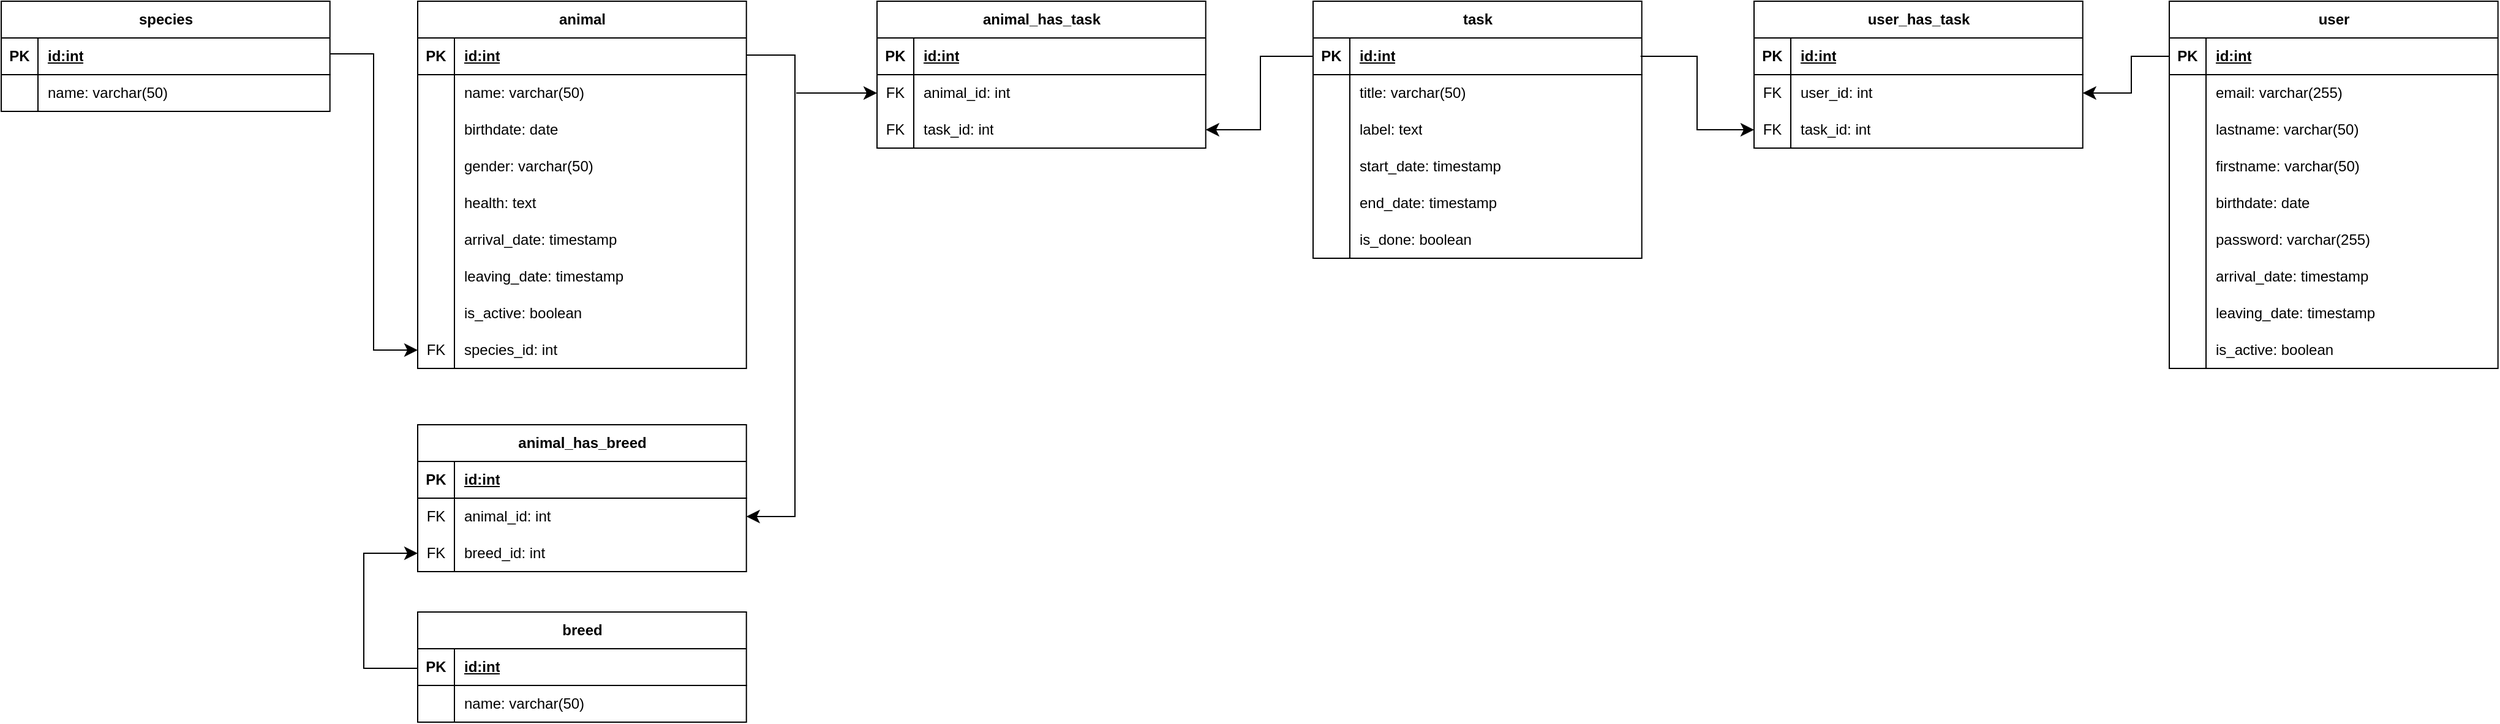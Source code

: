 <mxfile version="24.8.6">
  <diagram name="Page-1" id="ynjFzioB9sbgWigCWngJ">
    <mxGraphModel dx="1450" dy="522" grid="0" gridSize="10" guides="1" tooltips="1" connect="1" arrows="1" fold="1" page="0" pageScale="1" pageWidth="827" pageHeight="1169" background="#ffffff" math="0" shadow="0">
      <root>
        <mxCell id="0" />
        <mxCell id="1" parent="0" />
        <mxCell id="4C0OOVaGoJYogmDqNnLf-41" value="animal" style="shape=table;startSize=30;container=1;collapsible=1;childLayout=tableLayout;fixedRows=1;rowLines=0;fontStyle=1;align=center;resizeLast=1;html=1;" parent="1" vertex="1">
          <mxGeometry x="307" y="56" width="268.357" height="300" as="geometry" />
        </mxCell>
        <mxCell id="4C0OOVaGoJYogmDqNnLf-42" value="" style="shape=tableRow;horizontal=0;startSize=0;swimlaneHead=0;swimlaneBody=0;fillColor=none;collapsible=0;dropTarget=0;points=[[0,0.5],[1,0.5]];portConstraint=eastwest;top=0;left=0;right=0;bottom=1;" parent="4C0OOVaGoJYogmDqNnLf-41" vertex="1">
          <mxGeometry y="30" width="268.357" height="30" as="geometry" />
        </mxCell>
        <mxCell id="4C0OOVaGoJYogmDqNnLf-43" value="PK" style="shape=partialRectangle;connectable=0;fillColor=none;top=0;left=0;bottom=0;right=0;fontStyle=1;overflow=hidden;whiteSpace=wrap;html=1;" parent="4C0OOVaGoJYogmDqNnLf-42" vertex="1">
          <mxGeometry width="30" height="30" as="geometry">
            <mxRectangle width="30" height="30" as="alternateBounds" />
          </mxGeometry>
        </mxCell>
        <mxCell id="4C0OOVaGoJYogmDqNnLf-44" value="id:int" style="shape=partialRectangle;connectable=0;fillColor=none;top=0;left=0;bottom=0;right=0;align=left;spacingLeft=6;fontStyle=5;overflow=hidden;whiteSpace=wrap;html=1;" parent="4C0OOVaGoJYogmDqNnLf-42" vertex="1">
          <mxGeometry x="30" width="238.357" height="30" as="geometry">
            <mxRectangle width="238.357" height="30" as="alternateBounds" />
          </mxGeometry>
        </mxCell>
        <mxCell id="4C0OOVaGoJYogmDqNnLf-45" value="" style="shape=tableRow;horizontal=0;startSize=0;swimlaneHead=0;swimlaneBody=0;fillColor=none;collapsible=0;dropTarget=0;points=[[0,0.5],[1,0.5]];portConstraint=eastwest;top=0;left=0;right=0;bottom=0;" parent="4C0OOVaGoJYogmDqNnLf-41" vertex="1">
          <mxGeometry y="60" width="268.357" height="30" as="geometry" />
        </mxCell>
        <mxCell id="4C0OOVaGoJYogmDqNnLf-46" value="" style="shape=partialRectangle;connectable=0;fillColor=none;top=0;left=0;bottom=0;right=0;editable=1;overflow=hidden;whiteSpace=wrap;html=1;" parent="4C0OOVaGoJYogmDqNnLf-45" vertex="1">
          <mxGeometry width="30" height="30" as="geometry">
            <mxRectangle width="30" height="30" as="alternateBounds" />
          </mxGeometry>
        </mxCell>
        <mxCell id="4C0OOVaGoJYogmDqNnLf-47" value="name: varchar(50)" style="shape=partialRectangle;connectable=0;fillColor=none;top=0;left=0;bottom=0;right=0;align=left;spacingLeft=6;overflow=hidden;whiteSpace=wrap;html=1;" parent="4C0OOVaGoJYogmDqNnLf-45" vertex="1">
          <mxGeometry x="30" width="238.357" height="30" as="geometry">
            <mxRectangle width="238.357" height="30" as="alternateBounds" />
          </mxGeometry>
        </mxCell>
        <mxCell id="4C0OOVaGoJYogmDqNnLf-48" value="" style="shape=tableRow;horizontal=0;startSize=0;swimlaneHead=0;swimlaneBody=0;fillColor=none;collapsible=0;dropTarget=0;points=[[0,0.5],[1,0.5]];portConstraint=eastwest;top=0;left=0;right=0;bottom=0;" parent="4C0OOVaGoJYogmDqNnLf-41" vertex="1">
          <mxGeometry y="90" width="268.357" height="30" as="geometry" />
        </mxCell>
        <mxCell id="4C0OOVaGoJYogmDqNnLf-49" value="" style="shape=partialRectangle;connectable=0;fillColor=none;top=0;left=0;bottom=0;right=0;editable=1;overflow=hidden;whiteSpace=wrap;html=1;" parent="4C0OOVaGoJYogmDqNnLf-48" vertex="1">
          <mxGeometry width="30" height="30" as="geometry">
            <mxRectangle width="30" height="30" as="alternateBounds" />
          </mxGeometry>
        </mxCell>
        <mxCell id="4C0OOVaGoJYogmDqNnLf-50" value="birthdate: date" style="shape=partialRectangle;connectable=0;fillColor=none;top=0;left=0;bottom=0;right=0;align=left;spacingLeft=6;overflow=hidden;whiteSpace=wrap;html=1;" parent="4C0OOVaGoJYogmDqNnLf-48" vertex="1">
          <mxGeometry x="30" width="238.357" height="30" as="geometry">
            <mxRectangle width="238.357" height="30" as="alternateBounds" />
          </mxGeometry>
        </mxCell>
        <mxCell id="4C0OOVaGoJYogmDqNnLf-51" value="" style="shape=tableRow;horizontal=0;startSize=0;swimlaneHead=0;swimlaneBody=0;fillColor=none;collapsible=0;dropTarget=0;points=[[0,0.5],[1,0.5]];portConstraint=eastwest;top=0;left=0;right=0;bottom=0;" parent="4C0OOVaGoJYogmDqNnLf-41" vertex="1">
          <mxGeometry y="120" width="268.357" height="30" as="geometry" />
        </mxCell>
        <mxCell id="4C0OOVaGoJYogmDqNnLf-52" value="" style="shape=partialRectangle;connectable=0;fillColor=none;top=0;left=0;bottom=0;right=0;editable=1;overflow=hidden;whiteSpace=wrap;html=1;" parent="4C0OOVaGoJYogmDqNnLf-51" vertex="1">
          <mxGeometry width="30" height="30" as="geometry">
            <mxRectangle width="30" height="30" as="alternateBounds" />
          </mxGeometry>
        </mxCell>
        <mxCell id="4C0OOVaGoJYogmDqNnLf-53" value="gender: varchar(50)" style="shape=partialRectangle;connectable=0;fillColor=none;top=0;left=0;bottom=0;right=0;align=left;spacingLeft=6;overflow=hidden;whiteSpace=wrap;html=1;" parent="4C0OOVaGoJYogmDqNnLf-51" vertex="1">
          <mxGeometry x="30" width="238.357" height="30" as="geometry">
            <mxRectangle width="238.357" height="30" as="alternateBounds" />
          </mxGeometry>
        </mxCell>
        <mxCell id="4C0OOVaGoJYogmDqNnLf-58" style="shape=tableRow;horizontal=0;startSize=0;swimlaneHead=0;swimlaneBody=0;fillColor=none;collapsible=0;dropTarget=0;points=[[0,0.5],[1,0.5]];portConstraint=eastwest;top=0;left=0;right=0;bottom=0;" parent="4C0OOVaGoJYogmDqNnLf-41" vertex="1">
          <mxGeometry y="150" width="268.357" height="30" as="geometry" />
        </mxCell>
        <mxCell id="4C0OOVaGoJYogmDqNnLf-59" style="shape=partialRectangle;connectable=0;fillColor=none;top=0;left=0;bottom=0;right=0;editable=1;overflow=hidden;whiteSpace=wrap;html=1;" parent="4C0OOVaGoJYogmDqNnLf-58" vertex="1">
          <mxGeometry width="30" height="30" as="geometry">
            <mxRectangle width="30" height="30" as="alternateBounds" />
          </mxGeometry>
        </mxCell>
        <mxCell id="4C0OOVaGoJYogmDqNnLf-60" value="health: text" style="shape=partialRectangle;connectable=0;fillColor=none;top=0;left=0;bottom=0;right=0;align=left;spacingLeft=6;overflow=hidden;whiteSpace=wrap;html=1;" parent="4C0OOVaGoJYogmDqNnLf-58" vertex="1">
          <mxGeometry x="30" width="238.357" height="30" as="geometry">
            <mxRectangle width="238.357" height="30" as="alternateBounds" />
          </mxGeometry>
        </mxCell>
        <mxCell id="4C0OOVaGoJYogmDqNnLf-61" style="shape=tableRow;horizontal=0;startSize=0;swimlaneHead=0;swimlaneBody=0;fillColor=none;collapsible=0;dropTarget=0;points=[[0,0.5],[1,0.5]];portConstraint=eastwest;top=0;left=0;right=0;bottom=0;" parent="4C0OOVaGoJYogmDqNnLf-41" vertex="1">
          <mxGeometry y="180" width="268.357" height="30" as="geometry" />
        </mxCell>
        <mxCell id="4C0OOVaGoJYogmDqNnLf-62" style="shape=partialRectangle;connectable=0;fillColor=none;top=0;left=0;bottom=0;right=0;editable=1;overflow=hidden;whiteSpace=wrap;html=1;" parent="4C0OOVaGoJYogmDqNnLf-61" vertex="1">
          <mxGeometry width="30" height="30" as="geometry">
            <mxRectangle width="30" height="30" as="alternateBounds" />
          </mxGeometry>
        </mxCell>
        <mxCell id="4C0OOVaGoJYogmDqNnLf-63" value="arrival_date: timestamp" style="shape=partialRectangle;connectable=0;fillColor=none;top=0;left=0;bottom=0;right=0;align=left;spacingLeft=6;overflow=hidden;whiteSpace=wrap;html=1;" parent="4C0OOVaGoJYogmDqNnLf-61" vertex="1">
          <mxGeometry x="30" width="238.357" height="30" as="geometry">
            <mxRectangle width="238.357" height="30" as="alternateBounds" />
          </mxGeometry>
        </mxCell>
        <mxCell id="4C0OOVaGoJYogmDqNnLf-64" style="shape=tableRow;horizontal=0;startSize=0;swimlaneHead=0;swimlaneBody=0;fillColor=none;collapsible=0;dropTarget=0;points=[[0,0.5],[1,0.5]];portConstraint=eastwest;top=0;left=0;right=0;bottom=0;" parent="4C0OOVaGoJYogmDqNnLf-41" vertex="1">
          <mxGeometry y="210" width="268.357" height="30" as="geometry" />
        </mxCell>
        <mxCell id="4C0OOVaGoJYogmDqNnLf-65" style="shape=partialRectangle;connectable=0;fillColor=none;top=0;left=0;bottom=0;right=0;editable=1;overflow=hidden;whiteSpace=wrap;html=1;" parent="4C0OOVaGoJYogmDqNnLf-64" vertex="1">
          <mxGeometry width="30" height="30" as="geometry">
            <mxRectangle width="30" height="30" as="alternateBounds" />
          </mxGeometry>
        </mxCell>
        <mxCell id="4C0OOVaGoJYogmDqNnLf-66" value="leaving_date: timestamp" style="shape=partialRectangle;connectable=0;fillColor=none;top=0;left=0;bottom=0;right=0;align=left;spacingLeft=6;overflow=hidden;whiteSpace=wrap;html=1;" parent="4C0OOVaGoJYogmDqNnLf-64" vertex="1">
          <mxGeometry x="30" width="238.357" height="30" as="geometry">
            <mxRectangle width="238.357" height="30" as="alternateBounds" />
          </mxGeometry>
        </mxCell>
        <mxCell id="4C0OOVaGoJYogmDqNnLf-67" style="shape=tableRow;horizontal=0;startSize=0;swimlaneHead=0;swimlaneBody=0;fillColor=none;collapsible=0;dropTarget=0;points=[[0,0.5],[1,0.5]];portConstraint=eastwest;top=0;left=0;right=0;bottom=0;" parent="4C0OOVaGoJYogmDqNnLf-41" vertex="1">
          <mxGeometry y="240" width="268.357" height="30" as="geometry" />
        </mxCell>
        <mxCell id="4C0OOVaGoJYogmDqNnLf-68" style="shape=partialRectangle;connectable=0;fillColor=none;top=0;left=0;bottom=0;right=0;editable=1;overflow=hidden;whiteSpace=wrap;html=1;" parent="4C0OOVaGoJYogmDqNnLf-67" vertex="1">
          <mxGeometry width="30" height="30" as="geometry">
            <mxRectangle width="30" height="30" as="alternateBounds" />
          </mxGeometry>
        </mxCell>
        <mxCell id="4C0OOVaGoJYogmDqNnLf-69" value="is_active: boolean" style="shape=partialRectangle;connectable=0;fillColor=none;top=0;left=0;bottom=0;right=0;align=left;spacingLeft=6;overflow=hidden;whiteSpace=wrap;html=1;" parent="4C0OOVaGoJYogmDqNnLf-67" vertex="1">
          <mxGeometry x="30" width="238.357" height="30" as="geometry">
            <mxRectangle width="238.357" height="30" as="alternateBounds" />
          </mxGeometry>
        </mxCell>
        <mxCell id="4C0OOVaGoJYogmDqNnLf-70" style="shape=tableRow;horizontal=0;startSize=0;swimlaneHead=0;swimlaneBody=0;fillColor=none;collapsible=0;dropTarget=0;points=[[0,0.5],[1,0.5]];portConstraint=eastwest;top=0;left=0;right=0;bottom=0;" parent="4C0OOVaGoJYogmDqNnLf-41" vertex="1">
          <mxGeometry y="270" width="268.357" height="30" as="geometry" />
        </mxCell>
        <mxCell id="4C0OOVaGoJYogmDqNnLf-71" value="FK" style="shape=partialRectangle;connectable=0;fillColor=none;top=0;left=0;bottom=0;right=0;editable=1;overflow=hidden;whiteSpace=wrap;html=1;" parent="4C0OOVaGoJYogmDqNnLf-70" vertex="1">
          <mxGeometry width="30" height="30" as="geometry">
            <mxRectangle width="30" height="30" as="alternateBounds" />
          </mxGeometry>
        </mxCell>
        <mxCell id="4C0OOVaGoJYogmDqNnLf-72" value="species_id: int" style="shape=partialRectangle;connectable=0;fillColor=none;top=0;left=0;bottom=0;right=0;align=left;spacingLeft=6;overflow=hidden;whiteSpace=wrap;html=1;" parent="4C0OOVaGoJYogmDqNnLf-70" vertex="1">
          <mxGeometry x="30" width="238.357" height="30" as="geometry">
            <mxRectangle width="238.357" height="30" as="alternateBounds" />
          </mxGeometry>
        </mxCell>
        <mxCell id="4C0OOVaGoJYogmDqNnLf-87" value="species" style="shape=table;startSize=30;container=1;collapsible=1;childLayout=tableLayout;fixedRows=1;rowLines=0;fontStyle=1;align=center;resizeLast=1;html=1;" parent="1" vertex="1">
          <mxGeometry x="-33" y="56" width="268.357" height="90" as="geometry" />
        </mxCell>
        <mxCell id="4C0OOVaGoJYogmDqNnLf-88" value="" style="shape=tableRow;horizontal=0;startSize=0;swimlaneHead=0;swimlaneBody=0;fillColor=none;collapsible=0;dropTarget=0;points=[[0,0.5],[1,0.5]];portConstraint=eastwest;top=0;left=0;right=0;bottom=1;" parent="4C0OOVaGoJYogmDqNnLf-87" vertex="1">
          <mxGeometry y="30" width="268.357" height="30" as="geometry" />
        </mxCell>
        <mxCell id="4C0OOVaGoJYogmDqNnLf-89" value="PK" style="shape=partialRectangle;connectable=0;fillColor=none;top=0;left=0;bottom=0;right=0;fontStyle=1;overflow=hidden;whiteSpace=wrap;html=1;" parent="4C0OOVaGoJYogmDqNnLf-88" vertex="1">
          <mxGeometry width="30" height="30" as="geometry">
            <mxRectangle width="30" height="30" as="alternateBounds" />
          </mxGeometry>
        </mxCell>
        <mxCell id="4C0OOVaGoJYogmDqNnLf-90" value="id:int" style="shape=partialRectangle;connectable=0;fillColor=none;top=0;left=0;bottom=0;right=0;align=left;spacingLeft=6;fontStyle=5;overflow=hidden;whiteSpace=wrap;html=1;" parent="4C0OOVaGoJYogmDqNnLf-88" vertex="1">
          <mxGeometry x="30" width="238.357" height="30" as="geometry">
            <mxRectangle width="238.357" height="30" as="alternateBounds" />
          </mxGeometry>
        </mxCell>
        <mxCell id="4C0OOVaGoJYogmDqNnLf-91" value="" style="shape=tableRow;horizontal=0;startSize=0;swimlaneHead=0;swimlaneBody=0;fillColor=none;collapsible=0;dropTarget=0;points=[[0,0.5],[1,0.5]];portConstraint=eastwest;top=0;left=0;right=0;bottom=0;" parent="4C0OOVaGoJYogmDqNnLf-87" vertex="1">
          <mxGeometry y="60" width="268.357" height="30" as="geometry" />
        </mxCell>
        <mxCell id="4C0OOVaGoJYogmDqNnLf-92" value="" style="shape=partialRectangle;connectable=0;fillColor=none;top=0;left=0;bottom=0;right=0;editable=1;overflow=hidden;whiteSpace=wrap;html=1;" parent="4C0OOVaGoJYogmDqNnLf-91" vertex="1">
          <mxGeometry width="30" height="30" as="geometry">
            <mxRectangle width="30" height="30" as="alternateBounds" />
          </mxGeometry>
        </mxCell>
        <mxCell id="4C0OOVaGoJYogmDqNnLf-93" value="name: varchar(50)" style="shape=partialRectangle;connectable=0;fillColor=none;top=0;left=0;bottom=0;right=0;align=left;spacingLeft=6;overflow=hidden;whiteSpace=wrap;html=1;" parent="4C0OOVaGoJYogmDqNnLf-91" vertex="1">
          <mxGeometry x="30" width="238.357" height="30" as="geometry">
            <mxRectangle width="238.357" height="30" as="alternateBounds" />
          </mxGeometry>
        </mxCell>
        <mxCell id="4C0OOVaGoJYogmDqNnLf-115" value="animal_has_breed" style="shape=table;startSize=30;container=1;collapsible=1;childLayout=tableLayout;fixedRows=1;rowLines=0;fontStyle=1;align=center;resizeLast=1;html=1;" parent="1" vertex="1">
          <mxGeometry x="307" y="402" width="268.357" height="120" as="geometry" />
        </mxCell>
        <mxCell id="4C0OOVaGoJYogmDqNnLf-116" value="" style="shape=tableRow;horizontal=0;startSize=0;swimlaneHead=0;swimlaneBody=0;fillColor=none;collapsible=0;dropTarget=0;points=[[0,0.5],[1,0.5]];portConstraint=eastwest;top=0;left=0;right=0;bottom=1;" parent="4C0OOVaGoJYogmDqNnLf-115" vertex="1">
          <mxGeometry y="30" width="268.357" height="30" as="geometry" />
        </mxCell>
        <mxCell id="4C0OOVaGoJYogmDqNnLf-117" value="PK" style="shape=partialRectangle;connectable=0;fillColor=none;top=0;left=0;bottom=0;right=0;fontStyle=1;overflow=hidden;whiteSpace=wrap;html=1;" parent="4C0OOVaGoJYogmDqNnLf-116" vertex="1">
          <mxGeometry width="30" height="30" as="geometry">
            <mxRectangle width="30" height="30" as="alternateBounds" />
          </mxGeometry>
        </mxCell>
        <mxCell id="4C0OOVaGoJYogmDqNnLf-118" value="id:int" style="shape=partialRectangle;connectable=0;fillColor=none;top=0;left=0;bottom=0;right=0;align=left;spacingLeft=6;fontStyle=5;overflow=hidden;whiteSpace=wrap;html=1;" parent="4C0OOVaGoJYogmDqNnLf-116" vertex="1">
          <mxGeometry x="30" width="238.357" height="30" as="geometry">
            <mxRectangle width="238.357" height="30" as="alternateBounds" />
          </mxGeometry>
        </mxCell>
        <mxCell id="4C0OOVaGoJYogmDqNnLf-119" value="" style="shape=tableRow;horizontal=0;startSize=0;swimlaneHead=0;swimlaneBody=0;fillColor=none;collapsible=0;dropTarget=0;points=[[0,0.5],[1,0.5]];portConstraint=eastwest;top=0;left=0;right=0;bottom=0;" parent="4C0OOVaGoJYogmDqNnLf-115" vertex="1">
          <mxGeometry y="60" width="268.357" height="30" as="geometry" />
        </mxCell>
        <mxCell id="4C0OOVaGoJYogmDqNnLf-120" value="FK" style="shape=partialRectangle;connectable=0;fillColor=none;top=0;left=0;bottom=0;right=0;editable=1;overflow=hidden;whiteSpace=wrap;html=1;" parent="4C0OOVaGoJYogmDqNnLf-119" vertex="1">
          <mxGeometry width="30" height="30" as="geometry">
            <mxRectangle width="30" height="30" as="alternateBounds" />
          </mxGeometry>
        </mxCell>
        <mxCell id="4C0OOVaGoJYogmDqNnLf-121" value="animal_id: int" style="shape=partialRectangle;connectable=0;fillColor=none;top=0;left=0;bottom=0;right=0;align=left;spacingLeft=6;overflow=hidden;whiteSpace=wrap;html=1;" parent="4C0OOVaGoJYogmDqNnLf-119" vertex="1">
          <mxGeometry x="30" width="238.357" height="30" as="geometry">
            <mxRectangle width="238.357" height="30" as="alternateBounds" />
          </mxGeometry>
        </mxCell>
        <mxCell id="4C0OOVaGoJYogmDqNnLf-122" style="shape=tableRow;horizontal=0;startSize=0;swimlaneHead=0;swimlaneBody=0;fillColor=none;collapsible=0;dropTarget=0;points=[[0,0.5],[1,0.5]];portConstraint=eastwest;top=0;left=0;right=0;bottom=0;" parent="4C0OOVaGoJYogmDqNnLf-115" vertex="1">
          <mxGeometry y="90" width="268.357" height="30" as="geometry" />
        </mxCell>
        <mxCell id="4C0OOVaGoJYogmDqNnLf-123" value="FK" style="shape=partialRectangle;connectable=0;fillColor=none;top=0;left=0;bottom=0;right=0;editable=1;overflow=hidden;whiteSpace=wrap;html=1;" parent="4C0OOVaGoJYogmDqNnLf-122" vertex="1">
          <mxGeometry width="30" height="30" as="geometry">
            <mxRectangle width="30" height="30" as="alternateBounds" />
          </mxGeometry>
        </mxCell>
        <mxCell id="4C0OOVaGoJYogmDqNnLf-124" value="breed_id: int" style="shape=partialRectangle;connectable=0;fillColor=none;top=0;left=0;bottom=0;right=0;align=left;spacingLeft=6;overflow=hidden;whiteSpace=wrap;html=1;" parent="4C0OOVaGoJYogmDqNnLf-122" vertex="1">
          <mxGeometry x="30" width="238.357" height="30" as="geometry">
            <mxRectangle width="238.357" height="30" as="alternateBounds" />
          </mxGeometry>
        </mxCell>
        <mxCell id="4C0OOVaGoJYogmDqNnLf-125" value="breed" style="shape=table;startSize=30;container=1;collapsible=1;childLayout=tableLayout;fixedRows=1;rowLines=0;fontStyle=1;align=center;resizeLast=1;html=1;" parent="1" vertex="1">
          <mxGeometry x="307" y="555" width="268.357" height="90" as="geometry" />
        </mxCell>
        <mxCell id="4C0OOVaGoJYogmDqNnLf-126" value="" style="shape=tableRow;horizontal=0;startSize=0;swimlaneHead=0;swimlaneBody=0;fillColor=none;collapsible=0;dropTarget=0;points=[[0,0.5],[1,0.5]];portConstraint=eastwest;top=0;left=0;right=0;bottom=1;" parent="4C0OOVaGoJYogmDqNnLf-125" vertex="1">
          <mxGeometry y="30" width="268.357" height="30" as="geometry" />
        </mxCell>
        <mxCell id="4C0OOVaGoJYogmDqNnLf-127" value="PK" style="shape=partialRectangle;connectable=0;fillColor=none;top=0;left=0;bottom=0;right=0;fontStyle=1;overflow=hidden;whiteSpace=wrap;html=1;" parent="4C0OOVaGoJYogmDqNnLf-126" vertex="1">
          <mxGeometry width="30" height="30" as="geometry">
            <mxRectangle width="30" height="30" as="alternateBounds" />
          </mxGeometry>
        </mxCell>
        <mxCell id="4C0OOVaGoJYogmDqNnLf-128" value="id:int" style="shape=partialRectangle;connectable=0;fillColor=none;top=0;left=0;bottom=0;right=0;align=left;spacingLeft=6;fontStyle=5;overflow=hidden;whiteSpace=wrap;html=1;" parent="4C0OOVaGoJYogmDqNnLf-126" vertex="1">
          <mxGeometry x="30" width="238.357" height="30" as="geometry">
            <mxRectangle width="238.357" height="30" as="alternateBounds" />
          </mxGeometry>
        </mxCell>
        <mxCell id="4C0OOVaGoJYogmDqNnLf-129" value="" style="shape=tableRow;horizontal=0;startSize=0;swimlaneHead=0;swimlaneBody=0;fillColor=none;collapsible=0;dropTarget=0;points=[[0,0.5],[1,0.5]];portConstraint=eastwest;top=0;left=0;right=0;bottom=0;" parent="4C0OOVaGoJYogmDqNnLf-125" vertex="1">
          <mxGeometry y="60" width="268.357" height="30" as="geometry" />
        </mxCell>
        <mxCell id="4C0OOVaGoJYogmDqNnLf-130" value="" style="shape=partialRectangle;connectable=0;fillColor=none;top=0;left=0;bottom=0;right=0;editable=1;overflow=hidden;whiteSpace=wrap;html=1;" parent="4C0OOVaGoJYogmDqNnLf-129" vertex="1">
          <mxGeometry width="30" height="30" as="geometry">
            <mxRectangle width="30" height="30" as="alternateBounds" />
          </mxGeometry>
        </mxCell>
        <mxCell id="4C0OOVaGoJYogmDqNnLf-131" value="name: varchar(50)" style="shape=partialRectangle;connectable=0;fillColor=none;top=0;left=0;bottom=0;right=0;align=left;spacingLeft=6;overflow=hidden;whiteSpace=wrap;html=1;" parent="4C0OOVaGoJYogmDqNnLf-129" vertex="1">
          <mxGeometry x="30" width="238.357" height="30" as="geometry">
            <mxRectangle width="238.357" height="30" as="alternateBounds" />
          </mxGeometry>
        </mxCell>
        <mxCell id="4C0OOVaGoJYogmDqNnLf-135" value="animal_has_task" style="shape=table;startSize=30;container=1;collapsible=1;childLayout=tableLayout;fixedRows=1;rowLines=0;fontStyle=1;align=center;resizeLast=1;html=1;" parent="1" vertex="1">
          <mxGeometry x="682" y="56" width="268.357" height="120" as="geometry" />
        </mxCell>
        <mxCell id="4C0OOVaGoJYogmDqNnLf-136" value="" style="shape=tableRow;horizontal=0;startSize=0;swimlaneHead=0;swimlaneBody=0;fillColor=none;collapsible=0;dropTarget=0;points=[[0,0.5],[1,0.5]];portConstraint=eastwest;top=0;left=0;right=0;bottom=1;" parent="4C0OOVaGoJYogmDqNnLf-135" vertex="1">
          <mxGeometry y="30" width="268.357" height="30" as="geometry" />
        </mxCell>
        <mxCell id="4C0OOVaGoJYogmDqNnLf-137" value="PK" style="shape=partialRectangle;connectable=0;fillColor=none;top=0;left=0;bottom=0;right=0;fontStyle=1;overflow=hidden;whiteSpace=wrap;html=1;" parent="4C0OOVaGoJYogmDqNnLf-136" vertex="1">
          <mxGeometry width="30" height="30" as="geometry">
            <mxRectangle width="30" height="30" as="alternateBounds" />
          </mxGeometry>
        </mxCell>
        <mxCell id="4C0OOVaGoJYogmDqNnLf-138" value="id:int" style="shape=partialRectangle;connectable=0;fillColor=none;top=0;left=0;bottom=0;right=0;align=left;spacingLeft=6;fontStyle=5;overflow=hidden;whiteSpace=wrap;html=1;" parent="4C0OOVaGoJYogmDqNnLf-136" vertex="1">
          <mxGeometry x="30" width="238.357" height="30" as="geometry">
            <mxRectangle width="238.357" height="30" as="alternateBounds" />
          </mxGeometry>
        </mxCell>
        <mxCell id="4C0OOVaGoJYogmDqNnLf-139" value="" style="shape=tableRow;horizontal=0;startSize=0;swimlaneHead=0;swimlaneBody=0;fillColor=none;collapsible=0;dropTarget=0;points=[[0,0.5],[1,0.5]];portConstraint=eastwest;top=0;left=0;right=0;bottom=0;" parent="4C0OOVaGoJYogmDqNnLf-135" vertex="1">
          <mxGeometry y="60" width="268.357" height="30" as="geometry" />
        </mxCell>
        <mxCell id="4C0OOVaGoJYogmDqNnLf-140" value="FK" style="shape=partialRectangle;connectable=0;fillColor=none;top=0;left=0;bottom=0;right=0;editable=1;overflow=hidden;whiteSpace=wrap;html=1;" parent="4C0OOVaGoJYogmDqNnLf-139" vertex="1">
          <mxGeometry width="30" height="30" as="geometry">
            <mxRectangle width="30" height="30" as="alternateBounds" />
          </mxGeometry>
        </mxCell>
        <mxCell id="4C0OOVaGoJYogmDqNnLf-141" value="animal_id: int" style="shape=partialRectangle;connectable=0;fillColor=none;top=0;left=0;bottom=0;right=0;align=left;spacingLeft=6;overflow=hidden;whiteSpace=wrap;html=1;" parent="4C0OOVaGoJYogmDqNnLf-139" vertex="1">
          <mxGeometry x="30" width="238.357" height="30" as="geometry">
            <mxRectangle width="238.357" height="30" as="alternateBounds" />
          </mxGeometry>
        </mxCell>
        <mxCell id="4C0OOVaGoJYogmDqNnLf-142" style="shape=tableRow;horizontal=0;startSize=0;swimlaneHead=0;swimlaneBody=0;fillColor=none;collapsible=0;dropTarget=0;points=[[0,0.5],[1,0.5]];portConstraint=eastwest;top=0;left=0;right=0;bottom=0;" parent="4C0OOVaGoJYogmDqNnLf-135" vertex="1">
          <mxGeometry y="90" width="268.357" height="30" as="geometry" />
        </mxCell>
        <mxCell id="4C0OOVaGoJYogmDqNnLf-143" value="FK" style="shape=partialRectangle;connectable=0;fillColor=none;top=0;left=0;bottom=0;right=0;editable=1;overflow=hidden;whiteSpace=wrap;html=1;" parent="4C0OOVaGoJYogmDqNnLf-142" vertex="1">
          <mxGeometry width="30" height="30" as="geometry">
            <mxRectangle width="30" height="30" as="alternateBounds" />
          </mxGeometry>
        </mxCell>
        <mxCell id="4C0OOVaGoJYogmDqNnLf-144" value="task_id: int" style="shape=partialRectangle;connectable=0;fillColor=none;top=0;left=0;bottom=0;right=0;align=left;spacingLeft=6;overflow=hidden;whiteSpace=wrap;html=1;" parent="4C0OOVaGoJYogmDqNnLf-142" vertex="1">
          <mxGeometry x="30" width="238.357" height="30" as="geometry">
            <mxRectangle width="238.357" height="30" as="alternateBounds" />
          </mxGeometry>
        </mxCell>
        <mxCell id="4C0OOVaGoJYogmDqNnLf-145" value="task" style="shape=table;startSize=30;container=1;collapsible=1;childLayout=tableLayout;fixedRows=1;rowLines=0;fontStyle=1;align=center;resizeLast=1;html=1;" parent="1" vertex="1">
          <mxGeometry x="1038" y="56" width="268.357" height="210" as="geometry" />
        </mxCell>
        <mxCell id="4C0OOVaGoJYogmDqNnLf-146" value="" style="shape=tableRow;horizontal=0;startSize=0;swimlaneHead=0;swimlaneBody=0;fillColor=none;collapsible=0;dropTarget=0;points=[[0,0.5],[1,0.5]];portConstraint=eastwest;top=0;left=0;right=0;bottom=1;" parent="4C0OOVaGoJYogmDqNnLf-145" vertex="1">
          <mxGeometry y="30" width="268.357" height="30" as="geometry" />
        </mxCell>
        <mxCell id="4C0OOVaGoJYogmDqNnLf-147" value="PK" style="shape=partialRectangle;connectable=0;fillColor=none;top=0;left=0;bottom=0;right=0;fontStyle=1;overflow=hidden;whiteSpace=wrap;html=1;" parent="4C0OOVaGoJYogmDqNnLf-146" vertex="1">
          <mxGeometry width="30" height="30" as="geometry">
            <mxRectangle width="30" height="30" as="alternateBounds" />
          </mxGeometry>
        </mxCell>
        <mxCell id="4C0OOVaGoJYogmDqNnLf-148" value="id:int" style="shape=partialRectangle;connectable=0;fillColor=none;top=0;left=0;bottom=0;right=0;align=left;spacingLeft=6;fontStyle=5;overflow=hidden;whiteSpace=wrap;html=1;" parent="4C0OOVaGoJYogmDqNnLf-146" vertex="1">
          <mxGeometry x="30" width="238.357" height="30" as="geometry">
            <mxRectangle width="238.357" height="30" as="alternateBounds" />
          </mxGeometry>
        </mxCell>
        <mxCell id="4C0OOVaGoJYogmDqNnLf-149" value="" style="shape=tableRow;horizontal=0;startSize=0;swimlaneHead=0;swimlaneBody=0;fillColor=none;collapsible=0;dropTarget=0;points=[[0,0.5],[1,0.5]];portConstraint=eastwest;top=0;left=0;right=0;bottom=0;" parent="4C0OOVaGoJYogmDqNnLf-145" vertex="1">
          <mxGeometry y="60" width="268.357" height="30" as="geometry" />
        </mxCell>
        <mxCell id="4C0OOVaGoJYogmDqNnLf-150" value="" style="shape=partialRectangle;connectable=0;fillColor=none;top=0;left=0;bottom=0;right=0;editable=1;overflow=hidden;whiteSpace=wrap;html=1;" parent="4C0OOVaGoJYogmDqNnLf-149" vertex="1">
          <mxGeometry width="30" height="30" as="geometry">
            <mxRectangle width="30" height="30" as="alternateBounds" />
          </mxGeometry>
        </mxCell>
        <mxCell id="4C0OOVaGoJYogmDqNnLf-151" value="title: varchar(50)" style="shape=partialRectangle;connectable=0;fillColor=none;top=0;left=0;bottom=0;right=0;align=left;spacingLeft=6;overflow=hidden;whiteSpace=wrap;html=1;" parent="4C0OOVaGoJYogmDqNnLf-149" vertex="1">
          <mxGeometry x="30" width="238.357" height="30" as="geometry">
            <mxRectangle width="238.357" height="30" as="alternateBounds" />
          </mxGeometry>
        </mxCell>
        <mxCell id="4C0OOVaGoJYogmDqNnLf-152" style="shape=tableRow;horizontal=0;startSize=0;swimlaneHead=0;swimlaneBody=0;fillColor=none;collapsible=0;dropTarget=0;points=[[0,0.5],[1,0.5]];portConstraint=eastwest;top=0;left=0;right=0;bottom=0;" parent="4C0OOVaGoJYogmDqNnLf-145" vertex="1">
          <mxGeometry y="90" width="268.357" height="30" as="geometry" />
        </mxCell>
        <mxCell id="4C0OOVaGoJYogmDqNnLf-153" value="" style="shape=partialRectangle;connectable=0;fillColor=none;top=0;left=0;bottom=0;right=0;editable=1;overflow=hidden;whiteSpace=wrap;html=1;" parent="4C0OOVaGoJYogmDqNnLf-152" vertex="1">
          <mxGeometry width="30" height="30" as="geometry">
            <mxRectangle width="30" height="30" as="alternateBounds" />
          </mxGeometry>
        </mxCell>
        <mxCell id="4C0OOVaGoJYogmDqNnLf-154" value="label: text" style="shape=partialRectangle;connectable=0;fillColor=none;top=0;left=0;bottom=0;right=0;align=left;spacingLeft=6;overflow=hidden;whiteSpace=wrap;html=1;" parent="4C0OOVaGoJYogmDqNnLf-152" vertex="1">
          <mxGeometry x="30" width="238.357" height="30" as="geometry">
            <mxRectangle width="238.357" height="30" as="alternateBounds" />
          </mxGeometry>
        </mxCell>
        <mxCell id="4C0OOVaGoJYogmDqNnLf-155" style="shape=tableRow;horizontal=0;startSize=0;swimlaneHead=0;swimlaneBody=0;fillColor=none;collapsible=0;dropTarget=0;points=[[0,0.5],[1,0.5]];portConstraint=eastwest;top=0;left=0;right=0;bottom=0;" parent="4C0OOVaGoJYogmDqNnLf-145" vertex="1">
          <mxGeometry y="120" width="268.357" height="30" as="geometry" />
        </mxCell>
        <mxCell id="4C0OOVaGoJYogmDqNnLf-156" style="shape=partialRectangle;connectable=0;fillColor=none;top=0;left=0;bottom=0;right=0;editable=1;overflow=hidden;whiteSpace=wrap;html=1;" parent="4C0OOVaGoJYogmDqNnLf-155" vertex="1">
          <mxGeometry width="30" height="30" as="geometry">
            <mxRectangle width="30" height="30" as="alternateBounds" />
          </mxGeometry>
        </mxCell>
        <mxCell id="4C0OOVaGoJYogmDqNnLf-157" value="start_date: timestamp" style="shape=partialRectangle;connectable=0;fillColor=none;top=0;left=0;bottom=0;right=0;align=left;spacingLeft=6;overflow=hidden;whiteSpace=wrap;html=1;" parent="4C0OOVaGoJYogmDqNnLf-155" vertex="1">
          <mxGeometry x="30" width="238.357" height="30" as="geometry">
            <mxRectangle width="238.357" height="30" as="alternateBounds" />
          </mxGeometry>
        </mxCell>
        <mxCell id="4C0OOVaGoJYogmDqNnLf-158" style="shape=tableRow;horizontal=0;startSize=0;swimlaneHead=0;swimlaneBody=0;fillColor=none;collapsible=0;dropTarget=0;points=[[0,0.5],[1,0.5]];portConstraint=eastwest;top=0;left=0;right=0;bottom=0;" parent="4C0OOVaGoJYogmDqNnLf-145" vertex="1">
          <mxGeometry y="150" width="268.357" height="30" as="geometry" />
        </mxCell>
        <mxCell id="4C0OOVaGoJYogmDqNnLf-159" style="shape=partialRectangle;connectable=0;fillColor=none;top=0;left=0;bottom=0;right=0;editable=1;overflow=hidden;whiteSpace=wrap;html=1;" parent="4C0OOVaGoJYogmDqNnLf-158" vertex="1">
          <mxGeometry width="30" height="30" as="geometry">
            <mxRectangle width="30" height="30" as="alternateBounds" />
          </mxGeometry>
        </mxCell>
        <mxCell id="4C0OOVaGoJYogmDqNnLf-160" value="end_date: timestamp" style="shape=partialRectangle;connectable=0;fillColor=none;top=0;left=0;bottom=0;right=0;align=left;spacingLeft=6;overflow=hidden;whiteSpace=wrap;html=1;" parent="4C0OOVaGoJYogmDqNnLf-158" vertex="1">
          <mxGeometry x="30" width="238.357" height="30" as="geometry">
            <mxRectangle width="238.357" height="30" as="alternateBounds" />
          </mxGeometry>
        </mxCell>
        <mxCell id="4C0OOVaGoJYogmDqNnLf-161" style="shape=tableRow;horizontal=0;startSize=0;swimlaneHead=0;swimlaneBody=0;fillColor=none;collapsible=0;dropTarget=0;points=[[0,0.5],[1,0.5]];portConstraint=eastwest;top=0;left=0;right=0;bottom=0;" parent="4C0OOVaGoJYogmDqNnLf-145" vertex="1">
          <mxGeometry y="180" width="268.357" height="30" as="geometry" />
        </mxCell>
        <mxCell id="4C0OOVaGoJYogmDqNnLf-162" style="shape=partialRectangle;connectable=0;fillColor=none;top=0;left=0;bottom=0;right=0;editable=1;overflow=hidden;whiteSpace=wrap;html=1;" parent="4C0OOVaGoJYogmDqNnLf-161" vertex="1">
          <mxGeometry width="30" height="30" as="geometry">
            <mxRectangle width="30" height="30" as="alternateBounds" />
          </mxGeometry>
        </mxCell>
        <mxCell id="4C0OOVaGoJYogmDqNnLf-163" value="is_done: boolean" style="shape=partialRectangle;connectable=0;fillColor=none;top=0;left=0;bottom=0;right=0;align=left;spacingLeft=6;overflow=hidden;whiteSpace=wrap;html=1;" parent="4C0OOVaGoJYogmDqNnLf-161" vertex="1">
          <mxGeometry x="30" width="238.357" height="30" as="geometry">
            <mxRectangle width="238.357" height="30" as="alternateBounds" />
          </mxGeometry>
        </mxCell>
        <mxCell id="4C0OOVaGoJYogmDqNnLf-164" value="user_has_task" style="shape=table;startSize=30;container=1;collapsible=1;childLayout=tableLayout;fixedRows=1;rowLines=0;fontStyle=1;align=center;resizeLast=1;html=1;" parent="1" vertex="1">
          <mxGeometry x="1398" y="56" width="268.357" height="120" as="geometry" />
        </mxCell>
        <mxCell id="4C0OOVaGoJYogmDqNnLf-165" value="" style="shape=tableRow;horizontal=0;startSize=0;swimlaneHead=0;swimlaneBody=0;fillColor=none;collapsible=0;dropTarget=0;points=[[0,0.5],[1,0.5]];portConstraint=eastwest;top=0;left=0;right=0;bottom=1;" parent="4C0OOVaGoJYogmDqNnLf-164" vertex="1">
          <mxGeometry y="30" width="268.357" height="30" as="geometry" />
        </mxCell>
        <mxCell id="4C0OOVaGoJYogmDqNnLf-166" value="PK" style="shape=partialRectangle;connectable=0;fillColor=none;top=0;left=0;bottom=0;right=0;fontStyle=1;overflow=hidden;whiteSpace=wrap;html=1;" parent="4C0OOVaGoJYogmDqNnLf-165" vertex="1">
          <mxGeometry width="30" height="30" as="geometry">
            <mxRectangle width="30" height="30" as="alternateBounds" />
          </mxGeometry>
        </mxCell>
        <mxCell id="4C0OOVaGoJYogmDqNnLf-167" value="id:int" style="shape=partialRectangle;connectable=0;fillColor=none;top=0;left=0;bottom=0;right=0;align=left;spacingLeft=6;fontStyle=5;overflow=hidden;whiteSpace=wrap;html=1;" parent="4C0OOVaGoJYogmDqNnLf-165" vertex="1">
          <mxGeometry x="30" width="238.357" height="30" as="geometry">
            <mxRectangle width="238.357" height="30" as="alternateBounds" />
          </mxGeometry>
        </mxCell>
        <mxCell id="4C0OOVaGoJYogmDqNnLf-168" value="" style="shape=tableRow;horizontal=0;startSize=0;swimlaneHead=0;swimlaneBody=0;fillColor=none;collapsible=0;dropTarget=0;points=[[0,0.5],[1,0.5]];portConstraint=eastwest;top=0;left=0;right=0;bottom=0;" parent="4C0OOVaGoJYogmDqNnLf-164" vertex="1">
          <mxGeometry y="60" width="268.357" height="30" as="geometry" />
        </mxCell>
        <mxCell id="4C0OOVaGoJYogmDqNnLf-169" value="FK" style="shape=partialRectangle;connectable=0;fillColor=none;top=0;left=0;bottom=0;right=0;editable=1;overflow=hidden;whiteSpace=wrap;html=1;" parent="4C0OOVaGoJYogmDqNnLf-168" vertex="1">
          <mxGeometry width="30" height="30" as="geometry">
            <mxRectangle width="30" height="30" as="alternateBounds" />
          </mxGeometry>
        </mxCell>
        <mxCell id="4C0OOVaGoJYogmDqNnLf-170" value="user_id: int" style="shape=partialRectangle;connectable=0;fillColor=none;top=0;left=0;bottom=0;right=0;align=left;spacingLeft=6;overflow=hidden;whiteSpace=wrap;html=1;" parent="4C0OOVaGoJYogmDqNnLf-168" vertex="1">
          <mxGeometry x="30" width="238.357" height="30" as="geometry">
            <mxRectangle width="238.357" height="30" as="alternateBounds" />
          </mxGeometry>
        </mxCell>
        <mxCell id="4C0OOVaGoJYogmDqNnLf-171" style="shape=tableRow;horizontal=0;startSize=0;swimlaneHead=0;swimlaneBody=0;fillColor=none;collapsible=0;dropTarget=0;points=[[0,0.5],[1,0.5]];portConstraint=eastwest;top=0;left=0;right=0;bottom=0;" parent="4C0OOVaGoJYogmDqNnLf-164" vertex="1">
          <mxGeometry y="90" width="268.357" height="30" as="geometry" />
        </mxCell>
        <mxCell id="4C0OOVaGoJYogmDqNnLf-172" value="FK" style="shape=partialRectangle;connectable=0;fillColor=none;top=0;left=0;bottom=0;right=0;editable=1;overflow=hidden;whiteSpace=wrap;html=1;" parent="4C0OOVaGoJYogmDqNnLf-171" vertex="1">
          <mxGeometry width="30" height="30" as="geometry">
            <mxRectangle width="30" height="30" as="alternateBounds" />
          </mxGeometry>
        </mxCell>
        <mxCell id="4C0OOVaGoJYogmDqNnLf-173" value="task_id: int" style="shape=partialRectangle;connectable=0;fillColor=none;top=0;left=0;bottom=0;right=0;align=left;spacingLeft=6;overflow=hidden;whiteSpace=wrap;html=1;" parent="4C0OOVaGoJYogmDqNnLf-171" vertex="1">
          <mxGeometry x="30" width="238.357" height="30" as="geometry">
            <mxRectangle width="238.357" height="30" as="alternateBounds" />
          </mxGeometry>
        </mxCell>
        <mxCell id="4C0OOVaGoJYogmDqNnLf-174" value="user" style="shape=table;startSize=30;container=1;collapsible=1;childLayout=tableLayout;fixedRows=1;rowLines=0;fontStyle=1;align=center;resizeLast=1;html=1;" parent="1" vertex="1">
          <mxGeometry x="1737" y="56" width="268.357" height="300" as="geometry" />
        </mxCell>
        <mxCell id="4C0OOVaGoJYogmDqNnLf-175" value="" style="shape=tableRow;horizontal=0;startSize=0;swimlaneHead=0;swimlaneBody=0;fillColor=none;collapsible=0;dropTarget=0;points=[[0,0.5],[1,0.5]];portConstraint=eastwest;top=0;left=0;right=0;bottom=1;" parent="4C0OOVaGoJYogmDqNnLf-174" vertex="1">
          <mxGeometry y="30" width="268.357" height="30" as="geometry" />
        </mxCell>
        <mxCell id="4C0OOVaGoJYogmDqNnLf-176" value="PK" style="shape=partialRectangle;connectable=0;fillColor=none;top=0;left=0;bottom=0;right=0;fontStyle=1;overflow=hidden;whiteSpace=wrap;html=1;" parent="4C0OOVaGoJYogmDqNnLf-175" vertex="1">
          <mxGeometry width="30" height="30" as="geometry">
            <mxRectangle width="30" height="30" as="alternateBounds" />
          </mxGeometry>
        </mxCell>
        <mxCell id="4C0OOVaGoJYogmDqNnLf-177" value="id:int" style="shape=partialRectangle;connectable=0;fillColor=none;top=0;left=0;bottom=0;right=0;align=left;spacingLeft=6;fontStyle=5;overflow=hidden;whiteSpace=wrap;html=1;" parent="4C0OOVaGoJYogmDqNnLf-175" vertex="1">
          <mxGeometry x="30" width="238.357" height="30" as="geometry">
            <mxRectangle width="238.357" height="30" as="alternateBounds" />
          </mxGeometry>
        </mxCell>
        <mxCell id="4C0OOVaGoJYogmDqNnLf-178" value="" style="shape=tableRow;horizontal=0;startSize=0;swimlaneHead=0;swimlaneBody=0;fillColor=none;collapsible=0;dropTarget=0;points=[[0,0.5],[1,0.5]];portConstraint=eastwest;top=0;left=0;right=0;bottom=0;" parent="4C0OOVaGoJYogmDqNnLf-174" vertex="1">
          <mxGeometry y="60" width="268.357" height="30" as="geometry" />
        </mxCell>
        <mxCell id="4C0OOVaGoJYogmDqNnLf-179" value="" style="shape=partialRectangle;connectable=0;fillColor=none;top=0;left=0;bottom=0;right=0;editable=1;overflow=hidden;whiteSpace=wrap;html=1;" parent="4C0OOVaGoJYogmDqNnLf-178" vertex="1">
          <mxGeometry width="30" height="30" as="geometry">
            <mxRectangle width="30" height="30" as="alternateBounds" />
          </mxGeometry>
        </mxCell>
        <mxCell id="4C0OOVaGoJYogmDqNnLf-180" value="email: varchar(255)" style="shape=partialRectangle;connectable=0;fillColor=none;top=0;left=0;bottom=0;right=0;align=left;spacingLeft=6;overflow=hidden;whiteSpace=wrap;html=1;" parent="4C0OOVaGoJYogmDqNnLf-178" vertex="1">
          <mxGeometry x="30" width="238.357" height="30" as="geometry">
            <mxRectangle width="238.357" height="30" as="alternateBounds" />
          </mxGeometry>
        </mxCell>
        <mxCell id="4C0OOVaGoJYogmDqNnLf-181" style="shape=tableRow;horizontal=0;startSize=0;swimlaneHead=0;swimlaneBody=0;fillColor=none;collapsible=0;dropTarget=0;points=[[0,0.5],[1,0.5]];portConstraint=eastwest;top=0;left=0;right=0;bottom=0;" parent="4C0OOVaGoJYogmDqNnLf-174" vertex="1">
          <mxGeometry y="90" width="268.357" height="30" as="geometry" />
        </mxCell>
        <mxCell id="4C0OOVaGoJYogmDqNnLf-182" value="" style="shape=partialRectangle;connectable=0;fillColor=none;top=0;left=0;bottom=0;right=0;editable=1;overflow=hidden;whiteSpace=wrap;html=1;" parent="4C0OOVaGoJYogmDqNnLf-181" vertex="1">
          <mxGeometry width="30" height="30" as="geometry">
            <mxRectangle width="30" height="30" as="alternateBounds" />
          </mxGeometry>
        </mxCell>
        <mxCell id="4C0OOVaGoJYogmDqNnLf-183" value="lastname: varchar(50)" style="shape=partialRectangle;connectable=0;fillColor=none;top=0;left=0;bottom=0;right=0;align=left;spacingLeft=6;overflow=hidden;whiteSpace=wrap;html=1;" parent="4C0OOVaGoJYogmDqNnLf-181" vertex="1">
          <mxGeometry x="30" width="238.357" height="30" as="geometry">
            <mxRectangle width="238.357" height="30" as="alternateBounds" />
          </mxGeometry>
        </mxCell>
        <mxCell id="4C0OOVaGoJYogmDqNnLf-184" style="shape=tableRow;horizontal=0;startSize=0;swimlaneHead=0;swimlaneBody=0;fillColor=none;collapsible=0;dropTarget=0;points=[[0,0.5],[1,0.5]];portConstraint=eastwest;top=0;left=0;right=0;bottom=0;" parent="4C0OOVaGoJYogmDqNnLf-174" vertex="1">
          <mxGeometry y="120" width="268.357" height="30" as="geometry" />
        </mxCell>
        <mxCell id="4C0OOVaGoJYogmDqNnLf-185" style="shape=partialRectangle;connectable=0;fillColor=none;top=0;left=0;bottom=0;right=0;editable=1;overflow=hidden;whiteSpace=wrap;html=1;" parent="4C0OOVaGoJYogmDqNnLf-184" vertex="1">
          <mxGeometry width="30" height="30" as="geometry">
            <mxRectangle width="30" height="30" as="alternateBounds" />
          </mxGeometry>
        </mxCell>
        <mxCell id="4C0OOVaGoJYogmDqNnLf-186" value="firstname: varchar(50)" style="shape=partialRectangle;connectable=0;fillColor=none;top=0;left=0;bottom=0;right=0;align=left;spacingLeft=6;overflow=hidden;whiteSpace=wrap;html=1;" parent="4C0OOVaGoJYogmDqNnLf-184" vertex="1">
          <mxGeometry x="30" width="238.357" height="30" as="geometry">
            <mxRectangle width="238.357" height="30" as="alternateBounds" />
          </mxGeometry>
        </mxCell>
        <mxCell id="4C0OOVaGoJYogmDqNnLf-187" style="shape=tableRow;horizontal=0;startSize=0;swimlaneHead=0;swimlaneBody=0;fillColor=none;collapsible=0;dropTarget=0;points=[[0,0.5],[1,0.5]];portConstraint=eastwest;top=0;left=0;right=0;bottom=0;" parent="4C0OOVaGoJYogmDqNnLf-174" vertex="1">
          <mxGeometry y="150" width="268.357" height="30" as="geometry" />
        </mxCell>
        <mxCell id="4C0OOVaGoJYogmDqNnLf-188" style="shape=partialRectangle;connectable=0;fillColor=none;top=0;left=0;bottom=0;right=0;editable=1;overflow=hidden;whiteSpace=wrap;html=1;" parent="4C0OOVaGoJYogmDqNnLf-187" vertex="1">
          <mxGeometry width="30" height="30" as="geometry">
            <mxRectangle width="30" height="30" as="alternateBounds" />
          </mxGeometry>
        </mxCell>
        <mxCell id="4C0OOVaGoJYogmDqNnLf-189" value="birthdate: date" style="shape=partialRectangle;connectable=0;fillColor=none;top=0;left=0;bottom=0;right=0;align=left;spacingLeft=6;overflow=hidden;whiteSpace=wrap;html=1;" parent="4C0OOVaGoJYogmDqNnLf-187" vertex="1">
          <mxGeometry x="30" width="238.357" height="30" as="geometry">
            <mxRectangle width="238.357" height="30" as="alternateBounds" />
          </mxGeometry>
        </mxCell>
        <mxCell id="4C0OOVaGoJYogmDqNnLf-190" style="shape=tableRow;horizontal=0;startSize=0;swimlaneHead=0;swimlaneBody=0;fillColor=none;collapsible=0;dropTarget=0;points=[[0,0.5],[1,0.5]];portConstraint=eastwest;top=0;left=0;right=0;bottom=0;" parent="4C0OOVaGoJYogmDqNnLf-174" vertex="1">
          <mxGeometry y="180" width="268.357" height="30" as="geometry" />
        </mxCell>
        <mxCell id="4C0OOVaGoJYogmDqNnLf-191" style="shape=partialRectangle;connectable=0;fillColor=none;top=0;left=0;bottom=0;right=0;editable=1;overflow=hidden;whiteSpace=wrap;html=1;" parent="4C0OOVaGoJYogmDqNnLf-190" vertex="1">
          <mxGeometry width="30" height="30" as="geometry">
            <mxRectangle width="30" height="30" as="alternateBounds" />
          </mxGeometry>
        </mxCell>
        <mxCell id="4C0OOVaGoJYogmDqNnLf-192" value="password: varchar(255)" style="shape=partialRectangle;connectable=0;fillColor=none;top=0;left=0;bottom=0;right=0;align=left;spacingLeft=6;overflow=hidden;whiteSpace=wrap;html=1;" parent="4C0OOVaGoJYogmDqNnLf-190" vertex="1">
          <mxGeometry x="30" width="238.357" height="30" as="geometry">
            <mxRectangle width="238.357" height="30" as="alternateBounds" />
          </mxGeometry>
        </mxCell>
        <mxCell id="4C0OOVaGoJYogmDqNnLf-193" style="shape=tableRow;horizontal=0;startSize=0;swimlaneHead=0;swimlaneBody=0;fillColor=none;collapsible=0;dropTarget=0;points=[[0,0.5],[1,0.5]];portConstraint=eastwest;top=0;left=0;right=0;bottom=0;" parent="4C0OOVaGoJYogmDqNnLf-174" vertex="1">
          <mxGeometry y="210" width="268.357" height="30" as="geometry" />
        </mxCell>
        <mxCell id="4C0OOVaGoJYogmDqNnLf-194" style="shape=partialRectangle;connectable=0;fillColor=none;top=0;left=0;bottom=0;right=0;editable=1;overflow=hidden;whiteSpace=wrap;html=1;" parent="4C0OOVaGoJYogmDqNnLf-193" vertex="1">
          <mxGeometry width="30" height="30" as="geometry">
            <mxRectangle width="30" height="30" as="alternateBounds" />
          </mxGeometry>
        </mxCell>
        <mxCell id="4C0OOVaGoJYogmDqNnLf-195" value="arrival_date: timestamp" style="shape=partialRectangle;connectable=0;fillColor=none;top=0;left=0;bottom=0;right=0;align=left;spacingLeft=6;overflow=hidden;whiteSpace=wrap;html=1;" parent="4C0OOVaGoJYogmDqNnLf-193" vertex="1">
          <mxGeometry x="30" width="238.357" height="30" as="geometry">
            <mxRectangle width="238.357" height="30" as="alternateBounds" />
          </mxGeometry>
        </mxCell>
        <mxCell id="4C0OOVaGoJYogmDqNnLf-196" style="shape=tableRow;horizontal=0;startSize=0;swimlaneHead=0;swimlaneBody=0;fillColor=none;collapsible=0;dropTarget=0;points=[[0,0.5],[1,0.5]];portConstraint=eastwest;top=0;left=0;right=0;bottom=0;" parent="4C0OOVaGoJYogmDqNnLf-174" vertex="1">
          <mxGeometry y="240" width="268.357" height="30" as="geometry" />
        </mxCell>
        <mxCell id="4C0OOVaGoJYogmDqNnLf-197" style="shape=partialRectangle;connectable=0;fillColor=none;top=0;left=0;bottom=0;right=0;editable=1;overflow=hidden;whiteSpace=wrap;html=1;" parent="4C0OOVaGoJYogmDqNnLf-196" vertex="1">
          <mxGeometry width="30" height="30" as="geometry">
            <mxRectangle width="30" height="30" as="alternateBounds" />
          </mxGeometry>
        </mxCell>
        <mxCell id="4C0OOVaGoJYogmDqNnLf-198" value="leaving_date: timestamp" style="shape=partialRectangle;connectable=0;fillColor=none;top=0;left=0;bottom=0;right=0;align=left;spacingLeft=6;overflow=hidden;whiteSpace=wrap;html=1;" parent="4C0OOVaGoJYogmDqNnLf-196" vertex="1">
          <mxGeometry x="30" width="238.357" height="30" as="geometry">
            <mxRectangle width="238.357" height="30" as="alternateBounds" />
          </mxGeometry>
        </mxCell>
        <mxCell id="4C0OOVaGoJYogmDqNnLf-199" style="shape=tableRow;horizontal=0;startSize=0;swimlaneHead=0;swimlaneBody=0;fillColor=none;collapsible=0;dropTarget=0;points=[[0,0.5],[1,0.5]];portConstraint=eastwest;top=0;left=0;right=0;bottom=0;" parent="4C0OOVaGoJYogmDqNnLf-174" vertex="1">
          <mxGeometry y="270" width="268.357" height="30" as="geometry" />
        </mxCell>
        <mxCell id="4C0OOVaGoJYogmDqNnLf-200" style="shape=partialRectangle;connectable=0;fillColor=none;top=0;left=0;bottom=0;right=0;editable=1;overflow=hidden;whiteSpace=wrap;html=1;" parent="4C0OOVaGoJYogmDqNnLf-199" vertex="1">
          <mxGeometry width="30" height="30" as="geometry">
            <mxRectangle width="30" height="30" as="alternateBounds" />
          </mxGeometry>
        </mxCell>
        <mxCell id="4C0OOVaGoJYogmDqNnLf-201" value="is_active: boolean" style="shape=partialRectangle;connectable=0;fillColor=none;top=0;left=0;bottom=0;right=0;align=left;spacingLeft=6;overflow=hidden;whiteSpace=wrap;html=1;" parent="4C0OOVaGoJYogmDqNnLf-199" vertex="1">
          <mxGeometry x="30" width="238.357" height="30" as="geometry">
            <mxRectangle width="238.357" height="30" as="alternateBounds" />
          </mxGeometry>
        </mxCell>
        <mxCell id="4C0OOVaGoJYogmDqNnLf-205" value="" style="edgeStyle=elbowEdgeStyle;elbow=horizontal;endArrow=classic;html=1;curved=0;rounded=0;endSize=8;startSize=8;entryX=0;entryY=0.5;entryDx=0;entryDy=0;" parent="1" target="4C0OOVaGoJYogmDqNnLf-70" edge="1">
          <mxGeometry width="50" height="50" relative="1" as="geometry">
            <mxPoint x="235.36" y="99" as="sourcePoint" />
            <mxPoint x="285.36" y="49" as="targetPoint" />
          </mxGeometry>
        </mxCell>
        <mxCell id="4C0OOVaGoJYogmDqNnLf-206" value="" style="edgeStyle=elbowEdgeStyle;elbow=horizontal;endArrow=classic;html=1;curved=0;rounded=0;endSize=8;startSize=8;entryX=1;entryY=0.5;entryDx=0;entryDy=0;" parent="1" target="4C0OOVaGoJYogmDqNnLf-119" edge="1">
          <mxGeometry width="50" height="50" relative="1" as="geometry">
            <mxPoint x="575.36" y="100" as="sourcePoint" />
            <mxPoint x="639" y="486" as="targetPoint" />
            <Array as="points">
              <mxPoint x="615" y="291" />
            </Array>
          </mxGeometry>
        </mxCell>
        <mxCell id="4C0OOVaGoJYogmDqNnLf-208" value="" style="edgeStyle=elbowEdgeStyle;elbow=horizontal;endArrow=classic;html=1;curved=0;rounded=0;endSize=8;startSize=8;entryX=0;entryY=0.5;entryDx=0;entryDy=0;" parent="1" target="4C0OOVaGoJYogmDqNnLf-139" edge="1">
          <mxGeometry width="50" height="50" relative="1" as="geometry">
            <mxPoint x="616" y="131" as="sourcePoint" />
            <mxPoint x="666" y="87" as="targetPoint" />
          </mxGeometry>
        </mxCell>
        <mxCell id="4C0OOVaGoJYogmDqNnLf-209" value="" style="edgeStyle=elbowEdgeStyle;elbow=horizontal;endArrow=classic;html=1;curved=0;rounded=0;endSize=8;startSize=8;exitX=0;exitY=0.5;exitDx=0;exitDy=0;entryX=0;entryY=0.5;entryDx=0;entryDy=0;" parent="1" target="4C0OOVaGoJYogmDqNnLf-122" edge="1">
          <mxGeometry width="50" height="50" relative="1" as="geometry">
            <mxPoint x="307" y="601" as="sourcePoint" />
            <mxPoint x="307" y="478" as="targetPoint" />
            <Array as="points">
              <mxPoint x="263" y="536" />
            </Array>
          </mxGeometry>
        </mxCell>
        <mxCell id="4C0OOVaGoJYogmDqNnLf-211" value="" style="edgeStyle=elbowEdgeStyle;elbow=horizontal;endArrow=classic;html=1;curved=0;rounded=0;endSize=8;startSize=8;exitX=0;exitY=0.5;exitDx=0;exitDy=0;entryX=1;entryY=0.5;entryDx=0;entryDy=0;" parent="1" source="4C0OOVaGoJYogmDqNnLf-146" target="4C0OOVaGoJYogmDqNnLf-142" edge="1">
          <mxGeometry width="50" height="50" relative="1" as="geometry">
            <mxPoint x="975" y="93" as="sourcePoint" />
            <mxPoint x="1025" y="43" as="targetPoint" />
            <Array as="points">
              <mxPoint x="995" y="141" />
            </Array>
          </mxGeometry>
        </mxCell>
        <mxCell id="4C0OOVaGoJYogmDqNnLf-213" value="" style="edgeStyle=elbowEdgeStyle;elbow=horizontal;endArrow=classic;html=1;curved=0;rounded=0;endSize=8;startSize=8;entryX=0;entryY=0.5;entryDx=0;entryDy=0;" parent="1" target="4C0OOVaGoJYogmDqNnLf-171" edge="1">
          <mxGeometry width="50" height="50" relative="1" as="geometry">
            <mxPoint x="1305.36" y="101" as="sourcePoint" />
            <mxPoint x="1355.36" y="51" as="targetPoint" />
          </mxGeometry>
        </mxCell>
        <mxCell id="4C0OOVaGoJYogmDqNnLf-214" value="" style="edgeStyle=elbowEdgeStyle;elbow=horizontal;endArrow=classic;html=1;curved=0;rounded=0;endSize=8;startSize=8;exitX=0;exitY=0.5;exitDx=0;exitDy=0;entryX=1;entryY=0.5;entryDx=0;entryDy=0;" parent="1" source="4C0OOVaGoJYogmDqNnLf-175" target="4C0OOVaGoJYogmDqNnLf-168" edge="1">
          <mxGeometry width="50" height="50" relative="1" as="geometry">
            <mxPoint x="1684" y="104" as="sourcePoint" />
            <mxPoint x="1734" y="54" as="targetPoint" />
            <Array as="points">
              <mxPoint x="1706" y="115" />
            </Array>
          </mxGeometry>
        </mxCell>
      </root>
    </mxGraphModel>
  </diagram>
</mxfile>

